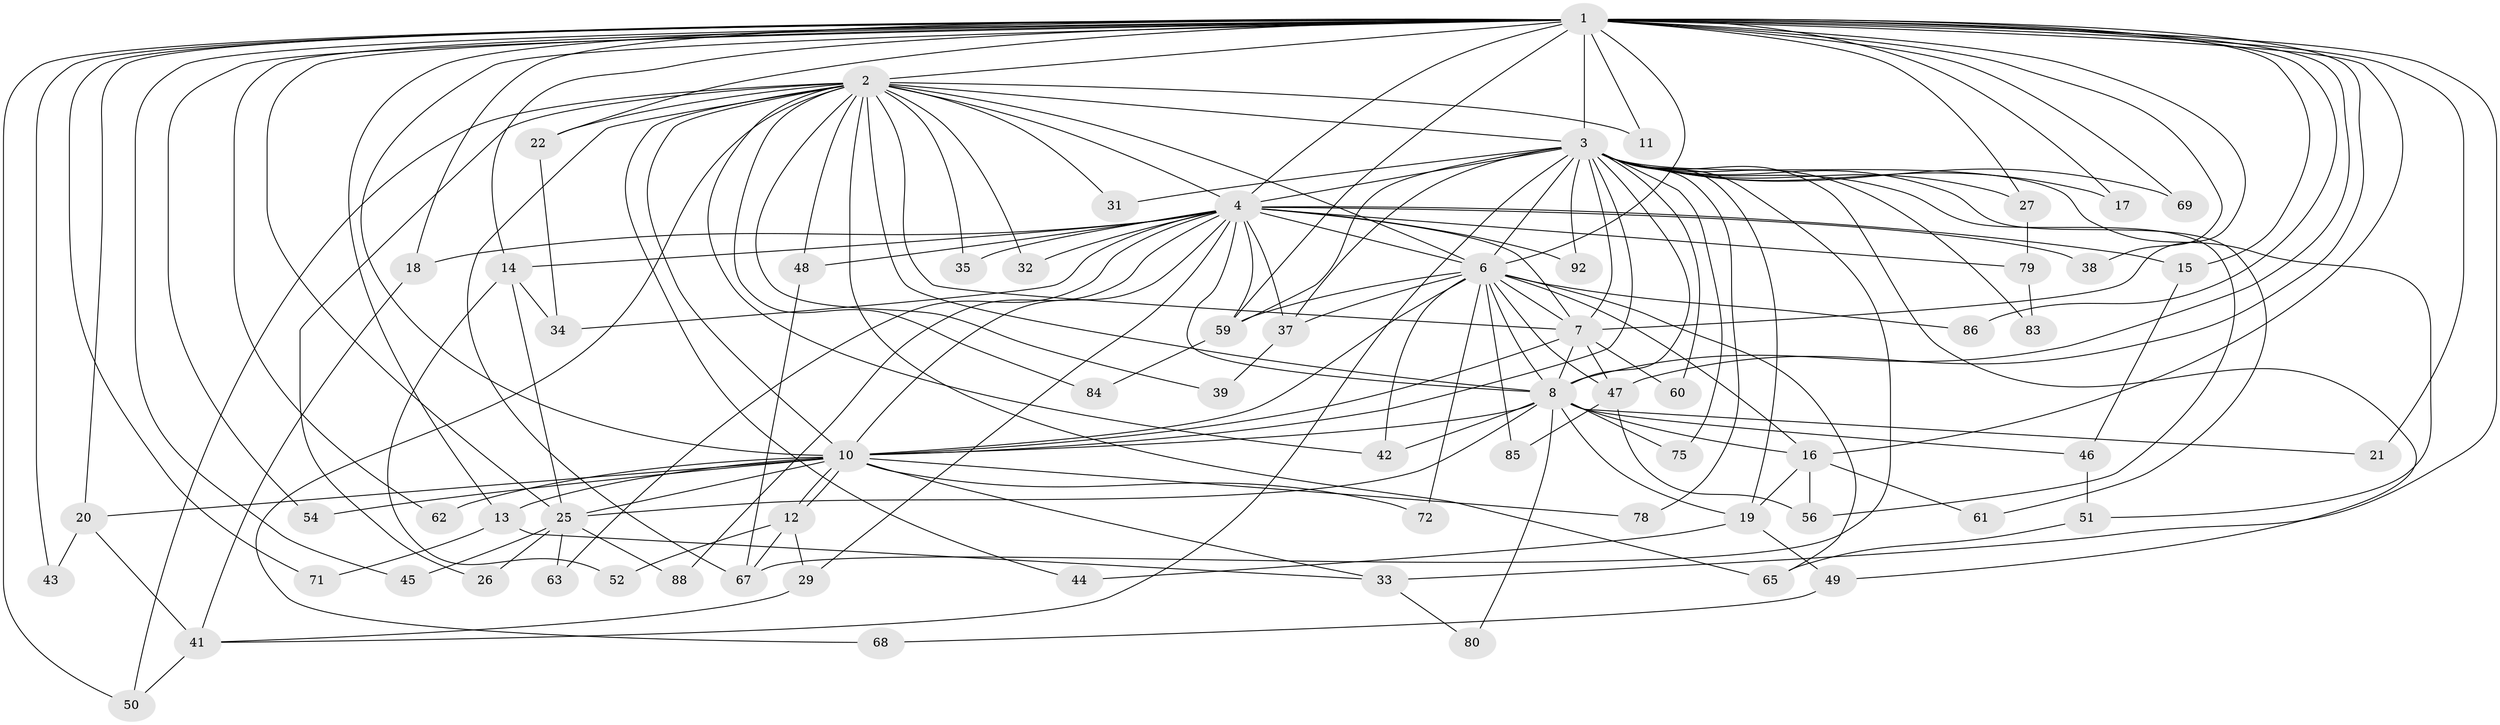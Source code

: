 // original degree distribution, {25: 0.021739130434782608, 24: 0.010869565217391304, 18: 0.03260869565217391, 11: 0.010869565217391304, 17: 0.010869565217391304, 19: 0.010869565217391304, 20: 0.010869565217391304, 2: 0.5, 5: 0.03260869565217391, 4: 0.09782608695652174, 3: 0.2391304347826087, 6: 0.010869565217391304, 8: 0.010869565217391304}
// Generated by graph-tools (version 1.1) at 2025/11/02/27/25 16:11:07]
// undirected, 67 vertices, 164 edges
graph export_dot {
graph [start="1"]
  node [color=gray90,style=filled];
  1 [super="+9"];
  2 [super="+76"];
  3 [super="+5"];
  4 [super="+55"];
  6 [super="+87"];
  7;
  8 [super="+28"];
  10 [super="+90"];
  11;
  12;
  13 [super="+23"];
  14 [super="+30"];
  15;
  16 [super="+24"];
  17;
  18;
  19 [super="+40"];
  20 [super="+58"];
  21;
  22;
  25 [super="+82"];
  26;
  27;
  29;
  31;
  32 [super="+36"];
  33 [super="+66"];
  34 [super="+53"];
  35;
  37;
  38;
  39;
  41 [super="+57"];
  42 [super="+89"];
  43;
  44;
  45;
  46;
  47 [super="+74"];
  48;
  49;
  50 [super="+73"];
  51 [super="+91"];
  52;
  54;
  56 [super="+64"];
  59 [super="+81"];
  60;
  61;
  62;
  63 [super="+77"];
  65;
  67 [super="+70"];
  68;
  69;
  71;
  72;
  75;
  78;
  79;
  80;
  83;
  84;
  85;
  86;
  88;
  92;
  1 -- 2 [weight=2];
  1 -- 3 [weight=4];
  1 -- 4 [weight=2];
  1 -- 6 [weight=2];
  1 -- 7 [weight=2];
  1 -- 8 [weight=2];
  1 -- 10 [weight=2];
  1 -- 11;
  1 -- 13 [weight=2];
  1 -- 17;
  1 -- 18;
  1 -- 21;
  1 -- 22;
  1 -- 27;
  1 -- 38;
  1 -- 43;
  1 -- 45;
  1 -- 47;
  1 -- 62;
  1 -- 69;
  1 -- 71;
  1 -- 14;
  1 -- 15;
  1 -- 16;
  1 -- 50;
  1 -- 20;
  1 -- 54;
  1 -- 86;
  1 -- 33;
  1 -- 25;
  1 -- 59;
  2 -- 3 [weight=2];
  2 -- 4;
  2 -- 6;
  2 -- 7;
  2 -- 8;
  2 -- 10;
  2 -- 11;
  2 -- 22;
  2 -- 26;
  2 -- 31;
  2 -- 32;
  2 -- 35;
  2 -- 39;
  2 -- 42;
  2 -- 44;
  2 -- 48;
  2 -- 50;
  2 -- 65;
  2 -- 68;
  2 -- 84;
  2 -- 67;
  3 -- 4 [weight=2];
  3 -- 6 [weight=2];
  3 -- 7 [weight=2];
  3 -- 8 [weight=2];
  3 -- 10 [weight=2];
  3 -- 19;
  3 -- 27;
  3 -- 37;
  3 -- 51;
  3 -- 60;
  3 -- 61;
  3 -- 69;
  3 -- 83;
  3 -- 92;
  3 -- 75;
  3 -- 78;
  3 -- 17;
  3 -- 31;
  3 -- 49;
  3 -- 56;
  3 -- 59;
  3 -- 41;
  3 -- 67;
  4 -- 6;
  4 -- 7;
  4 -- 8;
  4 -- 10;
  4 -- 15;
  4 -- 18;
  4 -- 29;
  4 -- 32 [weight=2];
  4 -- 34;
  4 -- 35;
  4 -- 38;
  4 -- 48;
  4 -- 59;
  4 -- 63;
  4 -- 79;
  4 -- 88;
  4 -- 92;
  4 -- 37;
  4 -- 14;
  6 -- 7;
  6 -- 8;
  6 -- 10;
  6 -- 16;
  6 -- 37;
  6 -- 47;
  6 -- 65;
  6 -- 72;
  6 -- 85;
  6 -- 86;
  6 -- 59;
  6 -- 42;
  7 -- 8;
  7 -- 10;
  7 -- 60;
  7 -- 47;
  8 -- 10;
  8 -- 21;
  8 -- 42;
  8 -- 46;
  8 -- 75;
  8 -- 80;
  8 -- 25;
  8 -- 19;
  8 -- 16;
  10 -- 12;
  10 -- 12;
  10 -- 20;
  10 -- 25;
  10 -- 33 [weight=2];
  10 -- 54;
  10 -- 62;
  10 -- 72;
  10 -- 78;
  10 -- 13;
  12 -- 29;
  12 -- 52;
  12 -- 67;
  13 -- 33;
  13 -- 71;
  14 -- 25;
  14 -- 34;
  14 -- 52;
  15 -- 46;
  16 -- 19;
  16 -- 56;
  16 -- 61;
  18 -- 41;
  19 -- 49;
  19 -- 44;
  20 -- 43;
  20 -- 41;
  22 -- 34;
  25 -- 26;
  25 -- 45;
  25 -- 63;
  25 -- 88;
  27 -- 79;
  29 -- 41;
  33 -- 80;
  37 -- 39;
  41 -- 50;
  46 -- 51;
  47 -- 85;
  47 -- 56;
  48 -- 67;
  49 -- 68;
  51 -- 65;
  59 -- 84;
  79 -- 83;
}
